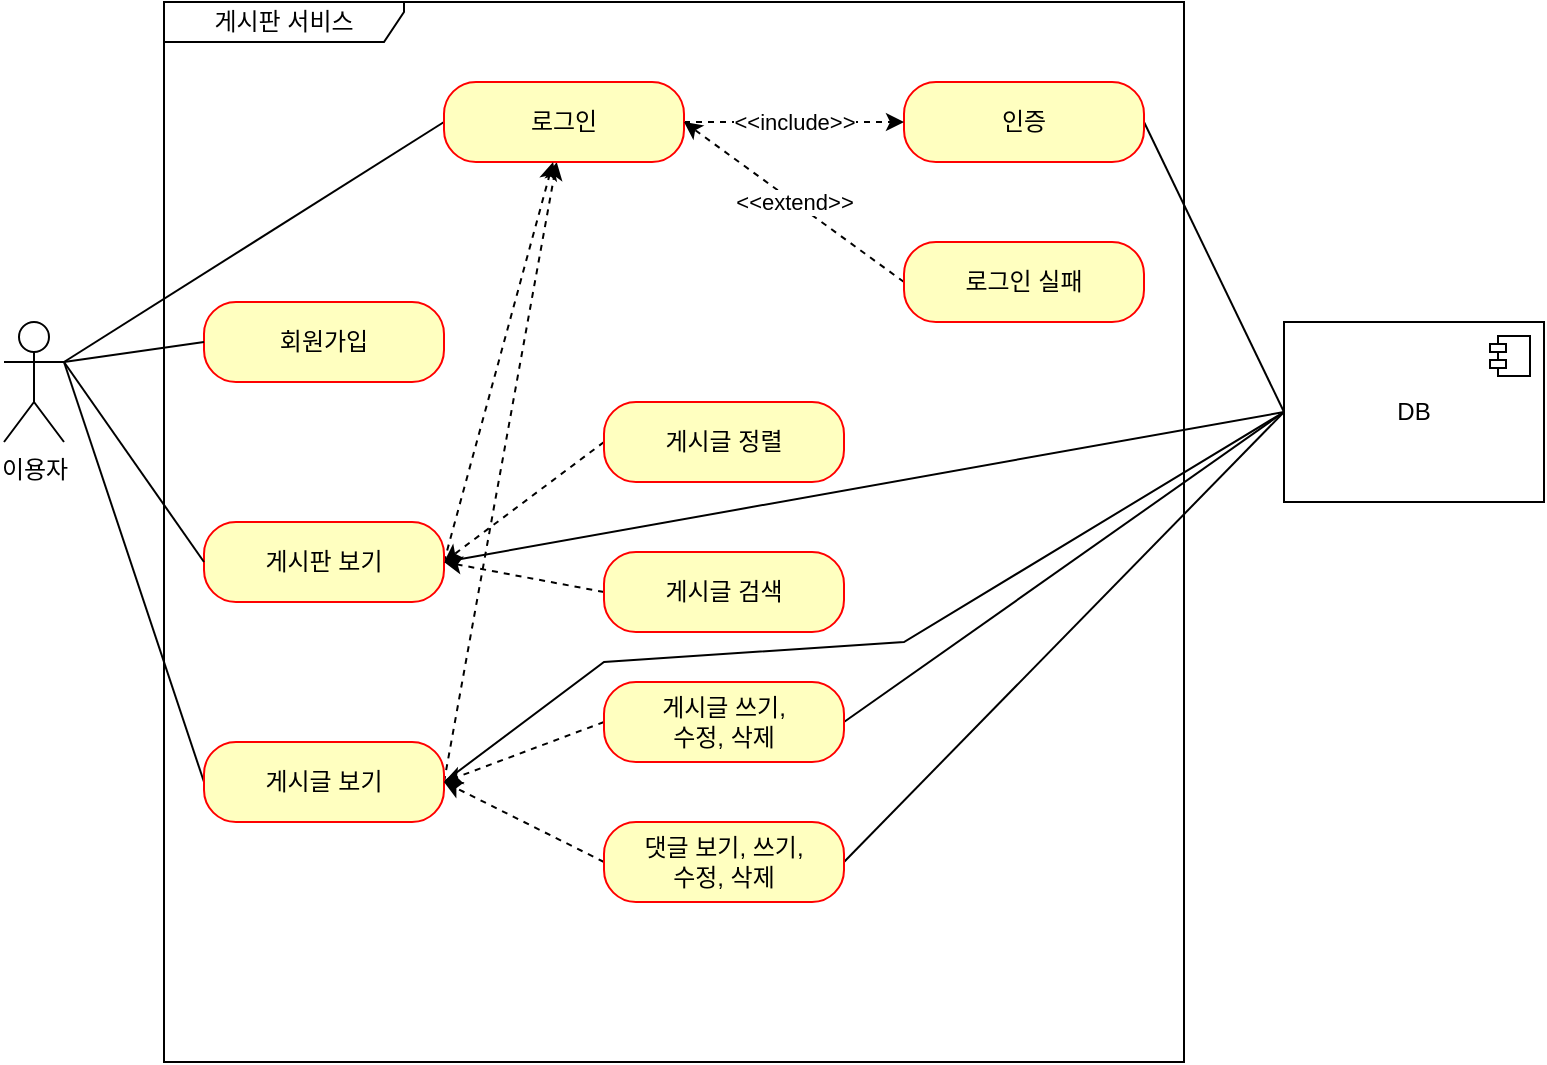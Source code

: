 <mxfile version="22.1.12" type="github">
  <diagram name="페이지-1" id="dZFn5_4xd2TmaeedloMG">
    <mxGraphModel dx="1399" dy="728" grid="1" gridSize="10" guides="1" tooltips="1" connect="1" arrows="1" fold="1" page="1" pageScale="1" pageWidth="827" pageHeight="1169" math="0" shadow="0">
      <root>
        <mxCell id="0" />
        <mxCell id="1" parent="0" />
        <mxCell id="UiHmKzC_6daV5lnlJJfR-1" value="이용자" style="shape=umlActor;verticalLabelPosition=bottom;verticalAlign=top;html=1;" vertex="1" parent="1">
          <mxGeometry x="20" y="180" width="30" height="60" as="geometry" />
        </mxCell>
        <mxCell id="UiHmKzC_6daV5lnlJJfR-4" value="게시판 서비스" style="shape=umlFrame;whiteSpace=wrap;html=1;pointerEvents=0;width=120;height=20;" vertex="1" parent="1">
          <mxGeometry x="100" y="20" width="510" height="530" as="geometry" />
        </mxCell>
        <mxCell id="UiHmKzC_6daV5lnlJJfR-5" value="회원가입" style="rounded=1;whiteSpace=wrap;html=1;arcSize=40;fontColor=#000000;fillColor=#ffffc0;strokeColor=#ff0000;" vertex="1" parent="1">
          <mxGeometry x="120" y="170" width="120" height="40" as="geometry" />
        </mxCell>
        <mxCell id="UiHmKzC_6daV5lnlJJfR-28" style="rounded=0;orthogonalLoop=1;jettySize=auto;html=1;exitX=0;exitY=0.5;exitDx=0;exitDy=0;dashed=1;" edge="1" parent="1" source="UiHmKzC_6daV5lnlJJfR-7">
          <mxGeometry relative="1" as="geometry">
            <mxPoint x="240" y="300" as="targetPoint" />
          </mxGeometry>
        </mxCell>
        <mxCell id="UiHmKzC_6daV5lnlJJfR-7" value="게시글 정렬" style="rounded=1;whiteSpace=wrap;html=1;arcSize=40;fontColor=#000000;fillColor=#ffffc0;strokeColor=#ff0000;" vertex="1" parent="1">
          <mxGeometry x="320" y="220" width="120" height="40" as="geometry" />
        </mxCell>
        <mxCell id="UiHmKzC_6daV5lnlJJfR-19" style="rounded=0;orthogonalLoop=1;jettySize=auto;html=1;exitX=0;exitY=0.5;exitDx=0;exitDy=0;endArrow=none;endFill=0;" edge="1" parent="1" source="UiHmKzC_6daV5lnlJJfR-8">
          <mxGeometry relative="1" as="geometry">
            <mxPoint x="50.0" y="200" as="targetPoint" />
          </mxGeometry>
        </mxCell>
        <mxCell id="UiHmKzC_6daV5lnlJJfR-24" style="rounded=0;orthogonalLoop=1;jettySize=auto;html=1;exitX=1;exitY=0.5;exitDx=0;exitDy=0;dashed=1;" edge="1" parent="1" source="UiHmKzC_6daV5lnlJJfR-8" target="UiHmKzC_6daV5lnlJJfR-10">
          <mxGeometry relative="1" as="geometry" />
        </mxCell>
        <mxCell id="UiHmKzC_6daV5lnlJJfR-35" style="rounded=0;orthogonalLoop=1;jettySize=auto;html=1;exitX=1;exitY=0.5;exitDx=0;exitDy=0;endArrow=none;endFill=0;entryX=0;entryY=0.5;entryDx=0;entryDy=0;" edge="1" parent="1" source="UiHmKzC_6daV5lnlJJfR-8" target="UiHmKzC_6daV5lnlJJfR-31">
          <mxGeometry relative="1" as="geometry">
            <mxPoint x="660" y="220" as="targetPoint" />
            <Array as="points">
              <mxPoint x="320" y="350" />
              <mxPoint x="470" y="340" />
            </Array>
          </mxGeometry>
        </mxCell>
        <mxCell id="UiHmKzC_6daV5lnlJJfR-8" value="게시글 보기" style="rounded=1;whiteSpace=wrap;html=1;arcSize=40;fontColor=#000000;fillColor=#ffffc0;strokeColor=#ff0000;" vertex="1" parent="1">
          <mxGeometry x="120" y="390" width="120" height="40" as="geometry" />
        </mxCell>
        <mxCell id="UiHmKzC_6daV5lnlJJfR-33" style="rounded=0;orthogonalLoop=1;jettySize=auto;html=1;exitX=1;exitY=0.5;exitDx=0;exitDy=0;entryX=0;entryY=0.5;entryDx=0;entryDy=0;endArrow=none;endFill=0;" edge="1" parent="1" source="UiHmKzC_6daV5lnlJJfR-9" target="UiHmKzC_6daV5lnlJJfR-31">
          <mxGeometry relative="1" as="geometry" />
        </mxCell>
        <mxCell id="UiHmKzC_6daV5lnlJJfR-9" value="인증" style="rounded=1;whiteSpace=wrap;html=1;arcSize=40;fontColor=#000000;fillColor=#ffffc0;strokeColor=#ff0000;" vertex="1" parent="1">
          <mxGeometry x="470" y="60" width="120" height="40" as="geometry" />
        </mxCell>
        <mxCell id="UiHmKzC_6daV5lnlJJfR-17" style="rounded=0;orthogonalLoop=1;jettySize=auto;html=1;exitX=0;exitY=0.5;exitDx=0;exitDy=0;endArrow=none;endFill=0;" edge="1" parent="1" source="UiHmKzC_6daV5lnlJJfR-10">
          <mxGeometry relative="1" as="geometry">
            <mxPoint x="50.0" y="200" as="targetPoint" />
          </mxGeometry>
        </mxCell>
        <mxCell id="UiHmKzC_6daV5lnlJJfR-20" value="&amp;lt;&amp;lt;include&amp;gt;&amp;gt;" style="rounded=0;orthogonalLoop=1;jettySize=auto;html=1;exitX=1;exitY=0.5;exitDx=0;exitDy=0;entryX=0;entryY=0.5;entryDx=0;entryDy=0;endArrow=classic;endFill=1;dashed=1;" edge="1" parent="1" source="UiHmKzC_6daV5lnlJJfR-10" target="UiHmKzC_6daV5lnlJJfR-9">
          <mxGeometry relative="1" as="geometry" />
        </mxCell>
        <mxCell id="UiHmKzC_6daV5lnlJJfR-10" value="로그인" style="rounded=1;whiteSpace=wrap;html=1;arcSize=40;fontColor=#000000;fillColor=#ffffc0;strokeColor=#ff0000;" vertex="1" parent="1">
          <mxGeometry x="240" y="60" width="120" height="40" as="geometry" />
        </mxCell>
        <mxCell id="UiHmKzC_6daV5lnlJJfR-21" value="&amp;lt;&amp;lt;extend&amp;gt;&amp;gt;" style="rounded=0;orthogonalLoop=1;jettySize=auto;html=1;exitX=0;exitY=0.5;exitDx=0;exitDy=0;endArrow=classic;endFill=1;entryX=1;entryY=0.5;entryDx=0;entryDy=0;dashed=1;" edge="1" parent="1" source="UiHmKzC_6daV5lnlJJfR-11" target="UiHmKzC_6daV5lnlJJfR-10">
          <mxGeometry relative="1" as="geometry">
            <mxPoint x="470" y="150" as="targetPoint" />
          </mxGeometry>
        </mxCell>
        <mxCell id="UiHmKzC_6daV5lnlJJfR-11" value="로그인 실패" style="rounded=1;whiteSpace=wrap;html=1;arcSize=40;fontColor=#000000;fillColor=#ffffc0;strokeColor=#ff0000;" vertex="1" parent="1">
          <mxGeometry x="470" y="140" width="120" height="40" as="geometry" />
        </mxCell>
        <mxCell id="UiHmKzC_6daV5lnlJJfR-23" style="rounded=0;orthogonalLoop=1;jettySize=auto;html=1;exitX=1;exitY=0.5;exitDx=0;exitDy=0;dashed=1;" edge="1" parent="1" source="UiHmKzC_6daV5lnlJJfR-12" target="UiHmKzC_6daV5lnlJJfR-10">
          <mxGeometry relative="1" as="geometry" />
        </mxCell>
        <mxCell id="UiHmKzC_6daV5lnlJJfR-34" style="rounded=0;orthogonalLoop=1;jettySize=auto;html=1;exitX=1;exitY=0.5;exitDx=0;exitDy=0;entryX=0;entryY=0.5;entryDx=0;entryDy=0;endArrow=none;endFill=0;" edge="1" parent="1" source="UiHmKzC_6daV5lnlJJfR-12" target="UiHmKzC_6daV5lnlJJfR-31">
          <mxGeometry relative="1" as="geometry" />
        </mxCell>
        <mxCell id="UiHmKzC_6daV5lnlJJfR-12" value="게시판 보기" style="rounded=1;whiteSpace=wrap;html=1;arcSize=40;fontColor=#000000;fillColor=#ffffc0;strokeColor=#ff0000;" vertex="1" parent="1">
          <mxGeometry x="120" y="280" width="120" height="40" as="geometry" />
        </mxCell>
        <mxCell id="UiHmKzC_6daV5lnlJJfR-27" style="rounded=0;orthogonalLoop=1;jettySize=auto;html=1;exitX=0;exitY=0.5;exitDx=0;exitDy=0;dashed=1;" edge="1" parent="1" source="UiHmKzC_6daV5lnlJJfR-13">
          <mxGeometry relative="1" as="geometry">
            <mxPoint x="240" y="300" as="targetPoint" />
          </mxGeometry>
        </mxCell>
        <mxCell id="UiHmKzC_6daV5lnlJJfR-13" value="게시글 검색" style="rounded=1;whiteSpace=wrap;html=1;arcSize=40;fontColor=#000000;fillColor=#ffffc0;strokeColor=#ff0000;" vertex="1" parent="1">
          <mxGeometry x="320" y="295" width="120" height="40" as="geometry" />
        </mxCell>
        <mxCell id="UiHmKzC_6daV5lnlJJfR-29" style="rounded=0;orthogonalLoop=1;jettySize=auto;html=1;exitX=0;exitY=0.5;exitDx=0;exitDy=0;entryX=1;entryY=0.5;entryDx=0;entryDy=0;dashed=1;" edge="1" parent="1" source="UiHmKzC_6daV5lnlJJfR-14" target="UiHmKzC_6daV5lnlJJfR-8">
          <mxGeometry relative="1" as="geometry" />
        </mxCell>
        <mxCell id="UiHmKzC_6daV5lnlJJfR-36" style="rounded=0;orthogonalLoop=1;jettySize=auto;html=1;exitX=1;exitY=0.5;exitDx=0;exitDy=0;entryX=0;entryY=0.5;entryDx=0;entryDy=0;endArrow=none;endFill=0;" edge="1" parent="1" source="UiHmKzC_6daV5lnlJJfR-14" target="UiHmKzC_6daV5lnlJJfR-31">
          <mxGeometry relative="1" as="geometry" />
        </mxCell>
        <mxCell id="UiHmKzC_6daV5lnlJJfR-14" value="게시글 쓰기, &lt;br&gt;수정, 삭제" style="rounded=1;whiteSpace=wrap;html=1;arcSize=40;fontColor=#000000;fillColor=#ffffc0;strokeColor=#ff0000;" vertex="1" parent="1">
          <mxGeometry x="320" y="360" width="120" height="40" as="geometry" />
        </mxCell>
        <mxCell id="UiHmKzC_6daV5lnlJJfR-30" style="rounded=0;orthogonalLoop=1;jettySize=auto;html=1;exitX=0;exitY=0.5;exitDx=0;exitDy=0;dashed=1;" edge="1" parent="1" source="UiHmKzC_6daV5lnlJJfR-15">
          <mxGeometry relative="1" as="geometry">
            <mxPoint x="240" y="410" as="targetPoint" />
          </mxGeometry>
        </mxCell>
        <mxCell id="UiHmKzC_6daV5lnlJJfR-37" style="rounded=0;orthogonalLoop=1;jettySize=auto;html=1;exitX=1;exitY=0.5;exitDx=0;exitDy=0;endArrow=none;endFill=0;entryX=0;entryY=0.5;entryDx=0;entryDy=0;" edge="1" parent="1" source="UiHmKzC_6daV5lnlJJfR-15" target="UiHmKzC_6daV5lnlJJfR-31">
          <mxGeometry relative="1" as="geometry">
            <mxPoint x="660" y="220" as="targetPoint" />
          </mxGeometry>
        </mxCell>
        <mxCell id="UiHmKzC_6daV5lnlJJfR-15" value="댓글 보기, 쓰기, &lt;br&gt;수정, 삭제" style="rounded=1;whiteSpace=wrap;html=1;arcSize=40;fontColor=#000000;fillColor=#ffffc0;strokeColor=#ff0000;" vertex="1" parent="1">
          <mxGeometry x="320" y="430" width="120" height="40" as="geometry" />
        </mxCell>
        <mxCell id="UiHmKzC_6daV5lnlJJfR-16" style="rounded=0;orthogonalLoop=1;jettySize=auto;html=1;exitX=0;exitY=0.5;exitDx=0;exitDy=0;entryX=1;entryY=0.333;entryDx=0;entryDy=0;entryPerimeter=0;endArrow=none;endFill=0;" edge="1" parent="1" source="UiHmKzC_6daV5lnlJJfR-5" target="UiHmKzC_6daV5lnlJJfR-1">
          <mxGeometry relative="1" as="geometry" />
        </mxCell>
        <mxCell id="UiHmKzC_6daV5lnlJJfR-18" style="rounded=0;orthogonalLoop=1;jettySize=auto;html=1;exitX=0;exitY=0.5;exitDx=0;exitDy=0;entryX=1;entryY=0.333;entryDx=0;entryDy=0;entryPerimeter=0;endArrow=none;endFill=0;" edge="1" parent="1" source="UiHmKzC_6daV5lnlJJfR-12" target="UiHmKzC_6daV5lnlJJfR-1">
          <mxGeometry relative="1" as="geometry" />
        </mxCell>
        <mxCell id="UiHmKzC_6daV5lnlJJfR-31" value="DB" style="html=1;dropTarget=0;whiteSpace=wrap;" vertex="1" parent="1">
          <mxGeometry x="660" y="180" width="130" height="90" as="geometry" />
        </mxCell>
        <mxCell id="UiHmKzC_6daV5lnlJJfR-32" value="" style="shape=module;jettyWidth=8;jettyHeight=4;" vertex="1" parent="UiHmKzC_6daV5lnlJJfR-31">
          <mxGeometry x="1" width="20" height="20" relative="1" as="geometry">
            <mxPoint x="-27" y="7" as="offset" />
          </mxGeometry>
        </mxCell>
      </root>
    </mxGraphModel>
  </diagram>
</mxfile>
